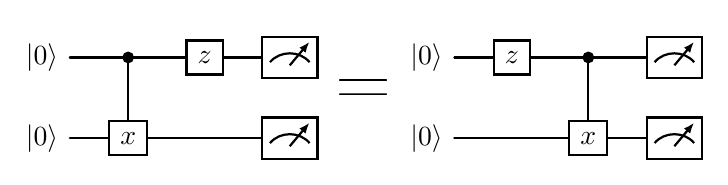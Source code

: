 \documentclass[border=6pt]{standalone}
\usepackage[utf8]{inputenc}
\usepackage[T1]{fontenc}
\usepackage{tikz}
\usetikzlibrary{quantikz2}
\begin{document}\begin{quantikz}
	\lstick{\ket{0}}	&	\ctrl{1}	&	\gate{z}	&	\meter{}\\
	\lstick{\ket{0}}	&	\gate{x}	&	\qw	&	\meter{}
\end{quantikz}
{\Huge{\textbf{=}}}
\begin{quantikz}
	\lstick{\ket{0}}	&	\gate{z}	&	\ctrl{1}	&	\meter{}\\
	\lstick{\ket{0}}	&	\qw	&	\gate{x}	&	\meter{}
\end{quantikz}
\end{document}